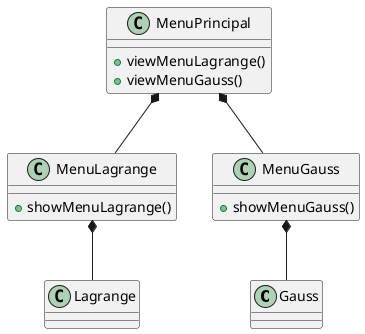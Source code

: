 @startuml Lagrange
class Gauss
class Lagrange
class MenuPrincipal
class MenuLagrange
class MenuGauss


MenuPrincipal *-- MenuGauss
MenuPrincipal *-- MenuLagrange

MenuGauss *-- Gauss
MenuLagrange *-- Lagrange

class MenuPrincipal{
    + viewMenuLagrange()
    + viewMenuGauss()  
}
class MenuLagrange{
    + showMenuLagrange()
}
class MenuGauss{
    + showMenuGauss()
}